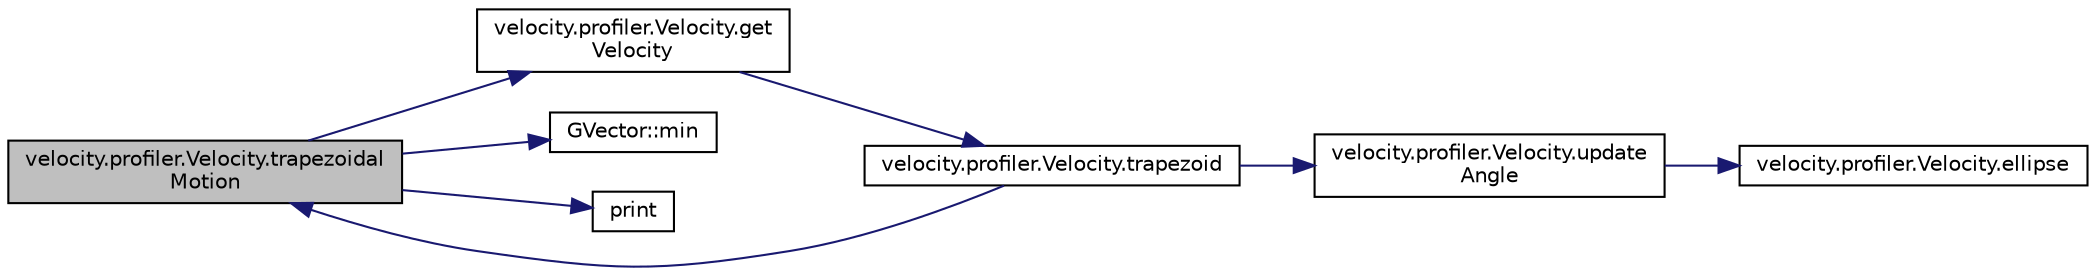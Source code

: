 digraph "velocity.profiler.Velocity.trapezoidalMotion"
{
 // INTERACTIVE_SVG=YES
  edge [fontname="Helvetica",fontsize="10",labelfontname="Helvetica",labelfontsize="10"];
  node [fontname="Helvetica",fontsize="10",shape=record];
  rankdir="LR";
  Node1 [label="velocity.profiler.Velocity.trapezoidal\lMotion",height=0.2,width=0.4,color="black", fillcolor="grey75", style="filled", fontcolor="black"];
  Node1 -> Node2 [color="midnightblue",fontsize="10",style="solid",fontname="Helvetica"];
  Node2 [label="velocity.profiler.Velocity.get\lVelocity",height=0.2,width=0.4,color="black", fillcolor="white", style="filled",URL="$dc/d5e/classvelocity_1_1profiler_1_1_velocity.html#a10b5396902177d5bd825f408151c3355",tooltip="Gets the velocity. "];
  Node2 -> Node3 [color="midnightblue",fontsize="10",style="solid",fontname="Helvetica"];
  Node3 [label="velocity.profiler.Velocity.trapezoid",height=0.2,width=0.4,color="black", fillcolor="white", style="filled",URL="$dc/d5e/classvelocity_1_1profiler_1_1_velocity.html#a5bf8566ca2ac78cd4a2f5c22242c49f0",tooltip="Check if trapezoidal motion is possible. "];
  Node3 -> Node1 [color="midnightblue",fontsize="10",style="solid",fontname="Helvetica"];
  Node3 -> Node4 [color="midnightblue",fontsize="10",style="solid",fontname="Helvetica"];
  Node4 [label="velocity.profiler.Velocity.update\lAngle",height=0.2,width=0.4,color="black", fillcolor="white", style="filled",URL="$dc/d5e/classvelocity_1_1profiler_1_1_velocity.html#af656b7346a90b2fdbb3e68f350545f06"];
  Node4 -> Node5 [color="midnightblue",fontsize="10",style="solid",fontname="Helvetica"];
  Node5 [label="velocity.profiler.Velocity.ellipse",height=0.2,width=0.4,color="black", fillcolor="white", style="filled",URL="$dc/d5e/classvelocity_1_1profiler_1_1_velocity.html#a2879022784360c690d225f00212b7e80"];
  Node1 -> Node6 [color="midnightblue",fontsize="10",style="solid",fontname="Helvetica"];
  Node6 [label="GVector::min",height=0.2,width=0.4,color="black", fillcolor="white", style="filled",URL="$d5/da9/namespace_g_vector.html#a79b77964e0a1ea74cc1ca2048991fb73"];
  Node1 -> Node7 [color="midnightblue",fontsize="10",style="solid",fontname="Helvetica"];
  Node7 [label="print",height=0.2,width=0.4,color="black", fillcolor="white", style="filled",URL="$dc/ddd/node__class_8cpp.html#abc62c9d234b4194b3886013a7dbd1232"];
}

